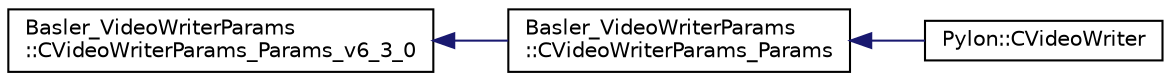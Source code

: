 digraph "Graphical Class Hierarchy"
{
  edge [fontname="Helvetica",fontsize="10",labelfontname="Helvetica",labelfontsize="10"];
  node [fontname="Helvetica",fontsize="10",shape=record];
  rankdir="LR";
  Node1 [label="Basler_VideoWriterParams\l::CVideoWriterParams_Params_v6_3_0",height=0.2,width=0.4,color="black", fillcolor="white", style="filled",URL="$class_basler___video_writer_params_1_1_c_video_writer_params___params__v6__3__0.html",tooltip="A parameter class containing all parameters as members that are available for Video Writer..."];
  Node1 -> Node2 [dir="back",color="midnightblue",fontsize="10",style="solid",fontname="Helvetica"];
  Node2 [label="Basler_VideoWriterParams\l::CVideoWriterParams_Params",height=0.2,width=0.4,color="black", fillcolor="white", style="filled",URL="$class_basler___video_writer_params_1_1_c_video_writer_params___params.html",tooltip="A parameter class containing all parameters as members that are available for Video Writer..."];
  Node2 -> Node3 [dir="back",color="midnightblue",fontsize="10",style="solid",fontname="Helvetica"];
  Node3 [label="Pylon::CVideoWriter",height=0.2,width=0.4,color="black", fillcolor="white", style="filled",URL="$class_pylon_1_1_c_video_writer.html",tooltip="Supports writing video files. "];
}
